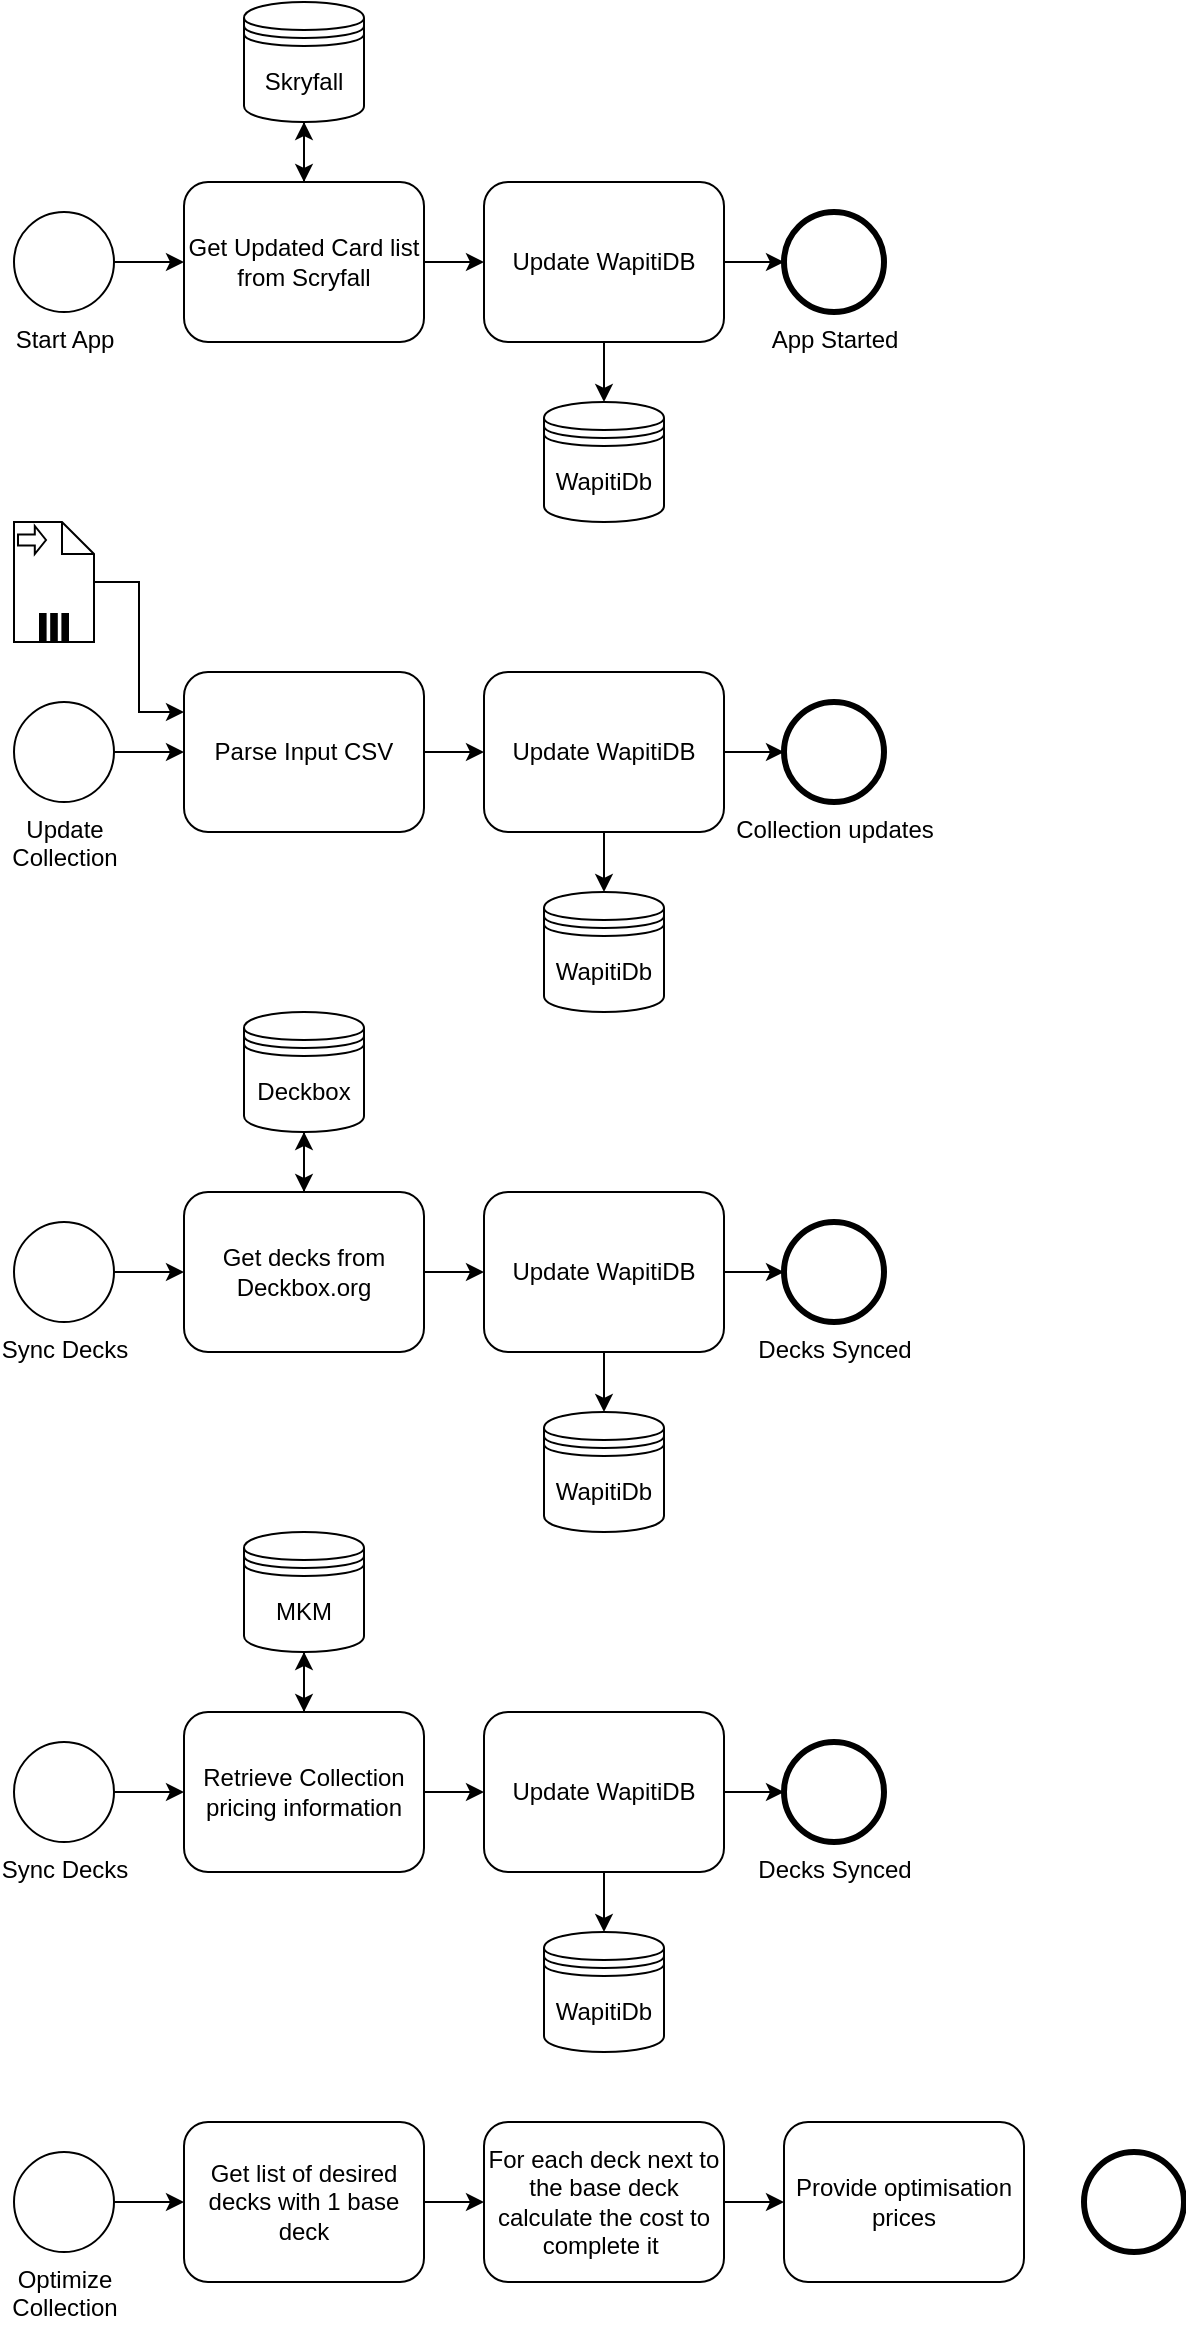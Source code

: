 <mxfile version="12.6.6" type="github"><diagram id="prtHgNgQTEPvFCAcTncT" name="Page-1"><mxGraphModel dx="1422" dy="1172" grid="0" gridSize="10" guides="1" tooltips="1" connect="1" arrows="1" fold="1" page="0" pageScale="1" pageWidth="827" pageHeight="1169" math="0" shadow="0"><root><mxCell id="0"/><mxCell id="1" parent="0"/><mxCell id="0ewGKDAGditMMbPvdb9k-35" style="edgeStyle=orthogonalEdgeStyle;rounded=0;orthogonalLoop=1;jettySize=auto;html=1;" edge="1" parent="1" source="0ewGKDAGditMMbPvdb9k-2" target="0ewGKDAGditMMbPvdb9k-3"><mxGeometry relative="1" as="geometry"/></mxCell><mxCell id="0ewGKDAGditMMbPvdb9k-2" value="Start App" style="shape=mxgraph.bpmn.shape;html=1;verticalLabelPosition=bottom;labelBackgroundColor=#ffffff;verticalAlign=top;align=center;perimeter=ellipsePerimeter;outlineConnect=0;outline=standard;symbol=general;" vertex="1" parent="1"><mxGeometry x="135" y="45" width="50" height="50" as="geometry"/></mxCell><mxCell id="0ewGKDAGditMMbPvdb9k-27" style="edgeStyle=orthogonalEdgeStyle;rounded=0;orthogonalLoop=1;jettySize=auto;html=1;" edge="1" parent="1" source="0ewGKDAGditMMbPvdb9k-3" target="0ewGKDAGditMMbPvdb9k-25"><mxGeometry relative="1" as="geometry"/></mxCell><mxCell id="0ewGKDAGditMMbPvdb9k-36" style="edgeStyle=orthogonalEdgeStyle;rounded=0;orthogonalLoop=1;jettySize=auto;html=1;" edge="1" parent="1" source="0ewGKDAGditMMbPvdb9k-3" target="0ewGKDAGditMMbPvdb9k-22"><mxGeometry relative="1" as="geometry"/></mxCell><mxCell id="0ewGKDAGditMMbPvdb9k-3" value="Get Updated Card list from Scryfall" style="shape=ext;rounded=1;html=1;whiteSpace=wrap;" vertex="1" parent="1"><mxGeometry x="220" y="30" width="120" height="80" as="geometry"/></mxCell><mxCell id="0ewGKDAGditMMbPvdb9k-12" value="App Started" style="shape=mxgraph.bpmn.shape;html=1;verticalLabelPosition=bottom;labelBackgroundColor=#ffffff;verticalAlign=top;align=center;perimeter=ellipsePerimeter;outlineConnect=0;outline=end;symbol=general;" vertex="1" parent="1"><mxGeometry x="520" y="45" width="50" height="50" as="geometry"/></mxCell><mxCell id="0ewGKDAGditMMbPvdb9k-29" style="edgeStyle=orthogonalEdgeStyle;rounded=0;orthogonalLoop=1;jettySize=auto;html=1;" edge="1" parent="1" source="0ewGKDAGditMMbPvdb9k-13" target="0ewGKDAGditMMbPvdb9k-15"><mxGeometry relative="1" as="geometry"/></mxCell><mxCell id="0ewGKDAGditMMbPvdb9k-13" value="Update&lt;br&gt;Collection" style="shape=mxgraph.bpmn.shape;html=1;verticalLabelPosition=bottom;labelBackgroundColor=#ffffff;verticalAlign=top;align=center;perimeter=ellipsePerimeter;outlineConnect=0;outline=standard;symbol=general;" vertex="1" parent="1"><mxGeometry x="135" y="290" width="50" height="50" as="geometry"/></mxCell><mxCell id="0ewGKDAGditMMbPvdb9k-33" style="edgeStyle=orthogonalEdgeStyle;rounded=0;orthogonalLoop=1;jettySize=auto;html=1;" edge="1" parent="1" source="0ewGKDAGditMMbPvdb9k-15" target="0ewGKDAGditMMbPvdb9k-31"><mxGeometry relative="1" as="geometry"/></mxCell><mxCell id="0ewGKDAGditMMbPvdb9k-15" value="Parse Input CSV" style="shape=ext;rounded=1;html=1;whiteSpace=wrap;" vertex="1" parent="1"><mxGeometry x="220" y="275" width="120" height="80" as="geometry"/></mxCell><mxCell id="0ewGKDAGditMMbPvdb9k-18" value="Collection updates" style="shape=mxgraph.bpmn.shape;html=1;verticalLabelPosition=bottom;labelBackgroundColor=#ffffff;verticalAlign=top;align=center;perimeter=ellipsePerimeter;outlineConnect=0;outline=end;symbol=general;" vertex="1" parent="1"><mxGeometry x="520" y="290" width="50" height="50" as="geometry"/></mxCell><mxCell id="0ewGKDAGditMMbPvdb9k-28" style="edgeStyle=orthogonalEdgeStyle;rounded=0;orthogonalLoop=1;jettySize=auto;html=1;entryX=0;entryY=0.25;entryDx=0;entryDy=0;" edge="1" parent="1" source="0ewGKDAGditMMbPvdb9k-19" target="0ewGKDAGditMMbPvdb9k-15"><mxGeometry relative="1" as="geometry"/></mxCell><mxCell id="0ewGKDAGditMMbPvdb9k-19" value="" style="shape=note;whiteSpace=wrap;size=16;html=1;" vertex="1" parent="1"><mxGeometry x="135" y="200" width="40" height="60" as="geometry"/></mxCell><mxCell id="0ewGKDAGditMMbPvdb9k-20" value="" style="html=1;shape=singleArrow;arrowWidth=0.4;arrowSize=0.4;outlineConnect=0;" vertex="1" parent="0ewGKDAGditMMbPvdb9k-19"><mxGeometry width="14" height="14" relative="1" as="geometry"><mxPoint x="2" y="2" as="offset"/></mxGeometry></mxCell><mxCell id="0ewGKDAGditMMbPvdb9k-21" value="" style="html=1;whiteSpace=wrap;shape=parallelMarker;outlineConnect=0;" vertex="1" parent="0ewGKDAGditMMbPvdb9k-19"><mxGeometry x="0.5" y="1" width="14" height="14" relative="1" as="geometry"><mxPoint x="-7" y="-14" as="offset"/></mxGeometry></mxCell><mxCell id="0ewGKDAGditMMbPvdb9k-24" style="edgeStyle=orthogonalEdgeStyle;rounded=0;orthogonalLoop=1;jettySize=auto;html=1;" edge="1" parent="1" source="0ewGKDAGditMMbPvdb9k-22" target="0ewGKDAGditMMbPvdb9k-23"><mxGeometry relative="1" as="geometry"/></mxCell><mxCell id="0ewGKDAGditMMbPvdb9k-37" style="edgeStyle=orthogonalEdgeStyle;rounded=0;orthogonalLoop=1;jettySize=auto;html=1;" edge="1" parent="1" source="0ewGKDAGditMMbPvdb9k-22" target="0ewGKDAGditMMbPvdb9k-12"><mxGeometry relative="1" as="geometry"/></mxCell><mxCell id="0ewGKDAGditMMbPvdb9k-22" value="Update WapitiDB" style="shape=ext;rounded=1;html=1;whiteSpace=wrap;" vertex="1" parent="1"><mxGeometry x="370" y="30" width="120" height="80" as="geometry"/></mxCell><mxCell id="0ewGKDAGditMMbPvdb9k-23" value="WapitiDb" style="shape=datastore;whiteSpace=wrap;html=1;" vertex="1" parent="1"><mxGeometry x="400" y="140" width="60" height="60" as="geometry"/></mxCell><mxCell id="0ewGKDAGditMMbPvdb9k-26" style="edgeStyle=orthogonalEdgeStyle;rounded=0;orthogonalLoop=1;jettySize=auto;html=1;" edge="1" parent="1" source="0ewGKDAGditMMbPvdb9k-25" target="0ewGKDAGditMMbPvdb9k-3"><mxGeometry relative="1" as="geometry"/></mxCell><mxCell id="0ewGKDAGditMMbPvdb9k-25" value="Skryfall" style="shape=datastore;whiteSpace=wrap;html=1;" vertex="1" parent="1"><mxGeometry x="250" y="-60" width="60" height="60" as="geometry"/></mxCell><mxCell id="0ewGKDAGditMMbPvdb9k-30" style="edgeStyle=orthogonalEdgeStyle;rounded=0;orthogonalLoop=1;jettySize=auto;html=1;" edge="1" parent="1" source="0ewGKDAGditMMbPvdb9k-31" target="0ewGKDAGditMMbPvdb9k-32"><mxGeometry relative="1" as="geometry"/></mxCell><mxCell id="0ewGKDAGditMMbPvdb9k-34" style="edgeStyle=orthogonalEdgeStyle;rounded=0;orthogonalLoop=1;jettySize=auto;html=1;" edge="1" parent="1" source="0ewGKDAGditMMbPvdb9k-31" target="0ewGKDAGditMMbPvdb9k-18"><mxGeometry relative="1" as="geometry"/></mxCell><mxCell id="0ewGKDAGditMMbPvdb9k-31" value="Update WapitiDB" style="shape=ext;rounded=1;html=1;whiteSpace=wrap;" vertex="1" parent="1"><mxGeometry x="370" y="275" width="120" height="80" as="geometry"/></mxCell><mxCell id="0ewGKDAGditMMbPvdb9k-32" value="WapitiDb" style="shape=datastore;whiteSpace=wrap;html=1;" vertex="1" parent="1"><mxGeometry x="400" y="385" width="60" height="60" as="geometry"/></mxCell><mxCell id="0ewGKDAGditMMbPvdb9k-55" style="edgeStyle=orthogonalEdgeStyle;rounded=0;orthogonalLoop=1;jettySize=auto;html=1;" edge="1" parent="1" source="0ewGKDAGditMMbPvdb9k-56" target="0ewGKDAGditMMbPvdb9k-59"><mxGeometry relative="1" as="geometry"/></mxCell><mxCell id="0ewGKDAGditMMbPvdb9k-56" value="Sync Decks" style="shape=mxgraph.bpmn.shape;html=1;verticalLabelPosition=bottom;labelBackgroundColor=#ffffff;verticalAlign=top;align=center;perimeter=ellipsePerimeter;outlineConnect=0;outline=standard;symbol=general;" vertex="1" parent="1"><mxGeometry x="135" y="550" width="50" height="50" as="geometry"/></mxCell><mxCell id="0ewGKDAGditMMbPvdb9k-57" style="edgeStyle=orthogonalEdgeStyle;rounded=0;orthogonalLoop=1;jettySize=auto;html=1;" edge="1" parent="1" source="0ewGKDAGditMMbPvdb9k-59" target="0ewGKDAGditMMbPvdb9k-66"><mxGeometry relative="1" as="geometry"/></mxCell><mxCell id="0ewGKDAGditMMbPvdb9k-58" style="edgeStyle=orthogonalEdgeStyle;rounded=0;orthogonalLoop=1;jettySize=auto;html=1;" edge="1" parent="1" source="0ewGKDAGditMMbPvdb9k-59" target="0ewGKDAGditMMbPvdb9k-63"><mxGeometry relative="1" as="geometry"/></mxCell><mxCell id="0ewGKDAGditMMbPvdb9k-59" value="Get decks from Deckbox.org" style="shape=ext;rounded=1;html=1;whiteSpace=wrap;" vertex="1" parent="1"><mxGeometry x="220" y="535" width="120" height="80" as="geometry"/></mxCell><mxCell id="0ewGKDAGditMMbPvdb9k-60" value="Decks Synced" style="shape=mxgraph.bpmn.shape;html=1;verticalLabelPosition=bottom;labelBackgroundColor=#ffffff;verticalAlign=top;align=center;perimeter=ellipsePerimeter;outlineConnect=0;outline=end;symbol=general;" vertex="1" parent="1"><mxGeometry x="520" y="550" width="50" height="50" as="geometry"/></mxCell><mxCell id="0ewGKDAGditMMbPvdb9k-61" style="edgeStyle=orthogonalEdgeStyle;rounded=0;orthogonalLoop=1;jettySize=auto;html=1;" edge="1" parent="1" source="0ewGKDAGditMMbPvdb9k-63" target="0ewGKDAGditMMbPvdb9k-64"><mxGeometry relative="1" as="geometry"/></mxCell><mxCell id="0ewGKDAGditMMbPvdb9k-62" style="edgeStyle=orthogonalEdgeStyle;rounded=0;orthogonalLoop=1;jettySize=auto;html=1;" edge="1" parent="1" source="0ewGKDAGditMMbPvdb9k-63" target="0ewGKDAGditMMbPvdb9k-60"><mxGeometry relative="1" as="geometry"/></mxCell><mxCell id="0ewGKDAGditMMbPvdb9k-63" value="Update WapitiDB" style="shape=ext;rounded=1;html=1;whiteSpace=wrap;" vertex="1" parent="1"><mxGeometry x="370" y="535" width="120" height="80" as="geometry"/></mxCell><mxCell id="0ewGKDAGditMMbPvdb9k-64" value="WapitiDb" style="shape=datastore;whiteSpace=wrap;html=1;" vertex="1" parent="1"><mxGeometry x="400" y="645" width="60" height="60" as="geometry"/></mxCell><mxCell id="0ewGKDAGditMMbPvdb9k-65" style="edgeStyle=orthogonalEdgeStyle;rounded=0;orthogonalLoop=1;jettySize=auto;html=1;" edge="1" parent="1" source="0ewGKDAGditMMbPvdb9k-66" target="0ewGKDAGditMMbPvdb9k-59"><mxGeometry relative="1" as="geometry"/></mxCell><mxCell id="0ewGKDAGditMMbPvdb9k-66" value="Deckbox" style="shape=datastore;whiteSpace=wrap;html=1;" vertex="1" parent="1"><mxGeometry x="250" y="445" width="60" height="60" as="geometry"/></mxCell><mxCell id="0ewGKDAGditMMbPvdb9k-67" style="edgeStyle=orthogonalEdgeStyle;rounded=0;orthogonalLoop=1;jettySize=auto;html=1;" edge="1" parent="1" source="0ewGKDAGditMMbPvdb9k-68" target="0ewGKDAGditMMbPvdb9k-71"><mxGeometry relative="1" as="geometry"/></mxCell><mxCell id="0ewGKDAGditMMbPvdb9k-68" value="Optimize&lt;br&gt;Collection" style="shape=mxgraph.bpmn.shape;html=1;verticalLabelPosition=bottom;labelBackgroundColor=#ffffff;verticalAlign=top;align=center;perimeter=ellipsePerimeter;outlineConnect=0;outline=standard;symbol=general;" vertex="1" parent="1"><mxGeometry x="135" y="1015" width="50" height="50" as="geometry"/></mxCell><mxCell id="0ewGKDAGditMMbPvdb9k-70" style="edgeStyle=orthogonalEdgeStyle;rounded=0;orthogonalLoop=1;jettySize=auto;html=1;" edge="1" parent="1" source="0ewGKDAGditMMbPvdb9k-71" target="0ewGKDAGditMMbPvdb9k-75"><mxGeometry relative="1" as="geometry"/></mxCell><mxCell id="0ewGKDAGditMMbPvdb9k-71" value="Get list of desired decks with 1 base deck" style="shape=ext;rounded=1;html=1;whiteSpace=wrap;" vertex="1" parent="1"><mxGeometry x="220" y="1000" width="120" height="80" as="geometry"/></mxCell><mxCell id="0ewGKDAGditMMbPvdb9k-74" style="edgeStyle=orthogonalEdgeStyle;rounded=0;orthogonalLoop=1;jettySize=auto;html=1;" edge="1" parent="1" source="0ewGKDAGditMMbPvdb9k-75"><mxGeometry relative="1" as="geometry"><mxPoint x="520" y="1040" as="targetPoint"/></mxGeometry></mxCell><mxCell id="0ewGKDAGditMMbPvdb9k-75" value="For each deck next to the base deck calculate the cost to complete it&amp;nbsp;" style="shape=ext;rounded=1;html=1;whiteSpace=wrap;" vertex="1" parent="1"><mxGeometry x="370" y="1000" width="120" height="80" as="geometry"/></mxCell><mxCell id="0ewGKDAGditMMbPvdb9k-79" style="edgeStyle=orthogonalEdgeStyle;rounded=0;orthogonalLoop=1;jettySize=auto;html=1;" edge="1" parent="1" source="0ewGKDAGditMMbPvdb9k-80" target="0ewGKDAGditMMbPvdb9k-83"><mxGeometry relative="1" as="geometry"/></mxCell><mxCell id="0ewGKDAGditMMbPvdb9k-80" value="Sync Decks" style="shape=mxgraph.bpmn.shape;html=1;verticalLabelPosition=bottom;labelBackgroundColor=#ffffff;verticalAlign=top;align=center;perimeter=ellipsePerimeter;outlineConnect=0;outline=standard;symbol=general;" vertex="1" parent="1"><mxGeometry x="135" y="810" width="50" height="50" as="geometry"/></mxCell><mxCell id="0ewGKDAGditMMbPvdb9k-81" style="edgeStyle=orthogonalEdgeStyle;rounded=0;orthogonalLoop=1;jettySize=auto;html=1;" edge="1" parent="1" source="0ewGKDAGditMMbPvdb9k-83" target="0ewGKDAGditMMbPvdb9k-90"><mxGeometry relative="1" as="geometry"/></mxCell><mxCell id="0ewGKDAGditMMbPvdb9k-82" style="edgeStyle=orthogonalEdgeStyle;rounded=0;orthogonalLoop=1;jettySize=auto;html=1;" edge="1" parent="1" source="0ewGKDAGditMMbPvdb9k-83" target="0ewGKDAGditMMbPvdb9k-87"><mxGeometry relative="1" as="geometry"/></mxCell><mxCell id="0ewGKDAGditMMbPvdb9k-83" value="Retrieve Collection pricing information" style="shape=ext;rounded=1;html=1;whiteSpace=wrap;" vertex="1" parent="1"><mxGeometry x="220" y="795" width="120" height="80" as="geometry"/></mxCell><mxCell id="0ewGKDAGditMMbPvdb9k-84" value="Decks Synced" style="shape=mxgraph.bpmn.shape;html=1;verticalLabelPosition=bottom;labelBackgroundColor=#ffffff;verticalAlign=top;align=center;perimeter=ellipsePerimeter;outlineConnect=0;outline=end;symbol=general;" vertex="1" parent="1"><mxGeometry x="520" y="810" width="50" height="50" as="geometry"/></mxCell><mxCell id="0ewGKDAGditMMbPvdb9k-85" style="edgeStyle=orthogonalEdgeStyle;rounded=0;orthogonalLoop=1;jettySize=auto;html=1;" edge="1" parent="1" source="0ewGKDAGditMMbPvdb9k-87" target="0ewGKDAGditMMbPvdb9k-88"><mxGeometry relative="1" as="geometry"/></mxCell><mxCell id="0ewGKDAGditMMbPvdb9k-86" style="edgeStyle=orthogonalEdgeStyle;rounded=0;orthogonalLoop=1;jettySize=auto;html=1;" edge="1" parent="1" source="0ewGKDAGditMMbPvdb9k-87" target="0ewGKDAGditMMbPvdb9k-84"><mxGeometry relative="1" as="geometry"/></mxCell><mxCell id="0ewGKDAGditMMbPvdb9k-87" value="Update WapitiDB" style="shape=ext;rounded=1;html=1;whiteSpace=wrap;" vertex="1" parent="1"><mxGeometry x="370" y="795" width="120" height="80" as="geometry"/></mxCell><mxCell id="0ewGKDAGditMMbPvdb9k-88" value="WapitiDb" style="shape=datastore;whiteSpace=wrap;html=1;" vertex="1" parent="1"><mxGeometry x="400" y="905" width="60" height="60" as="geometry"/></mxCell><mxCell id="0ewGKDAGditMMbPvdb9k-89" style="edgeStyle=orthogonalEdgeStyle;rounded=0;orthogonalLoop=1;jettySize=auto;html=1;" edge="1" parent="1" source="0ewGKDAGditMMbPvdb9k-90" target="0ewGKDAGditMMbPvdb9k-83"><mxGeometry relative="1" as="geometry"/></mxCell><mxCell id="0ewGKDAGditMMbPvdb9k-90" value="MKM" style="shape=datastore;whiteSpace=wrap;html=1;" vertex="1" parent="1"><mxGeometry x="250" y="705" width="60" height="60" as="geometry"/></mxCell><mxCell id="0ewGKDAGditMMbPvdb9k-91" value="Provide optimisation prices" style="shape=ext;rounded=1;html=1;whiteSpace=wrap;" vertex="1" parent="1"><mxGeometry x="520" y="1000" width="120" height="80" as="geometry"/></mxCell><mxCell id="0ewGKDAGditMMbPvdb9k-92" value="" style="shape=mxgraph.bpmn.shape;html=1;verticalLabelPosition=bottom;labelBackgroundColor=#ffffff;verticalAlign=top;align=center;perimeter=ellipsePerimeter;outlineConnect=0;outline=end;symbol=general;" vertex="1" parent="1"><mxGeometry x="670" y="1015" width="50" height="50" as="geometry"/></mxCell></root></mxGraphModel></diagram></mxfile>